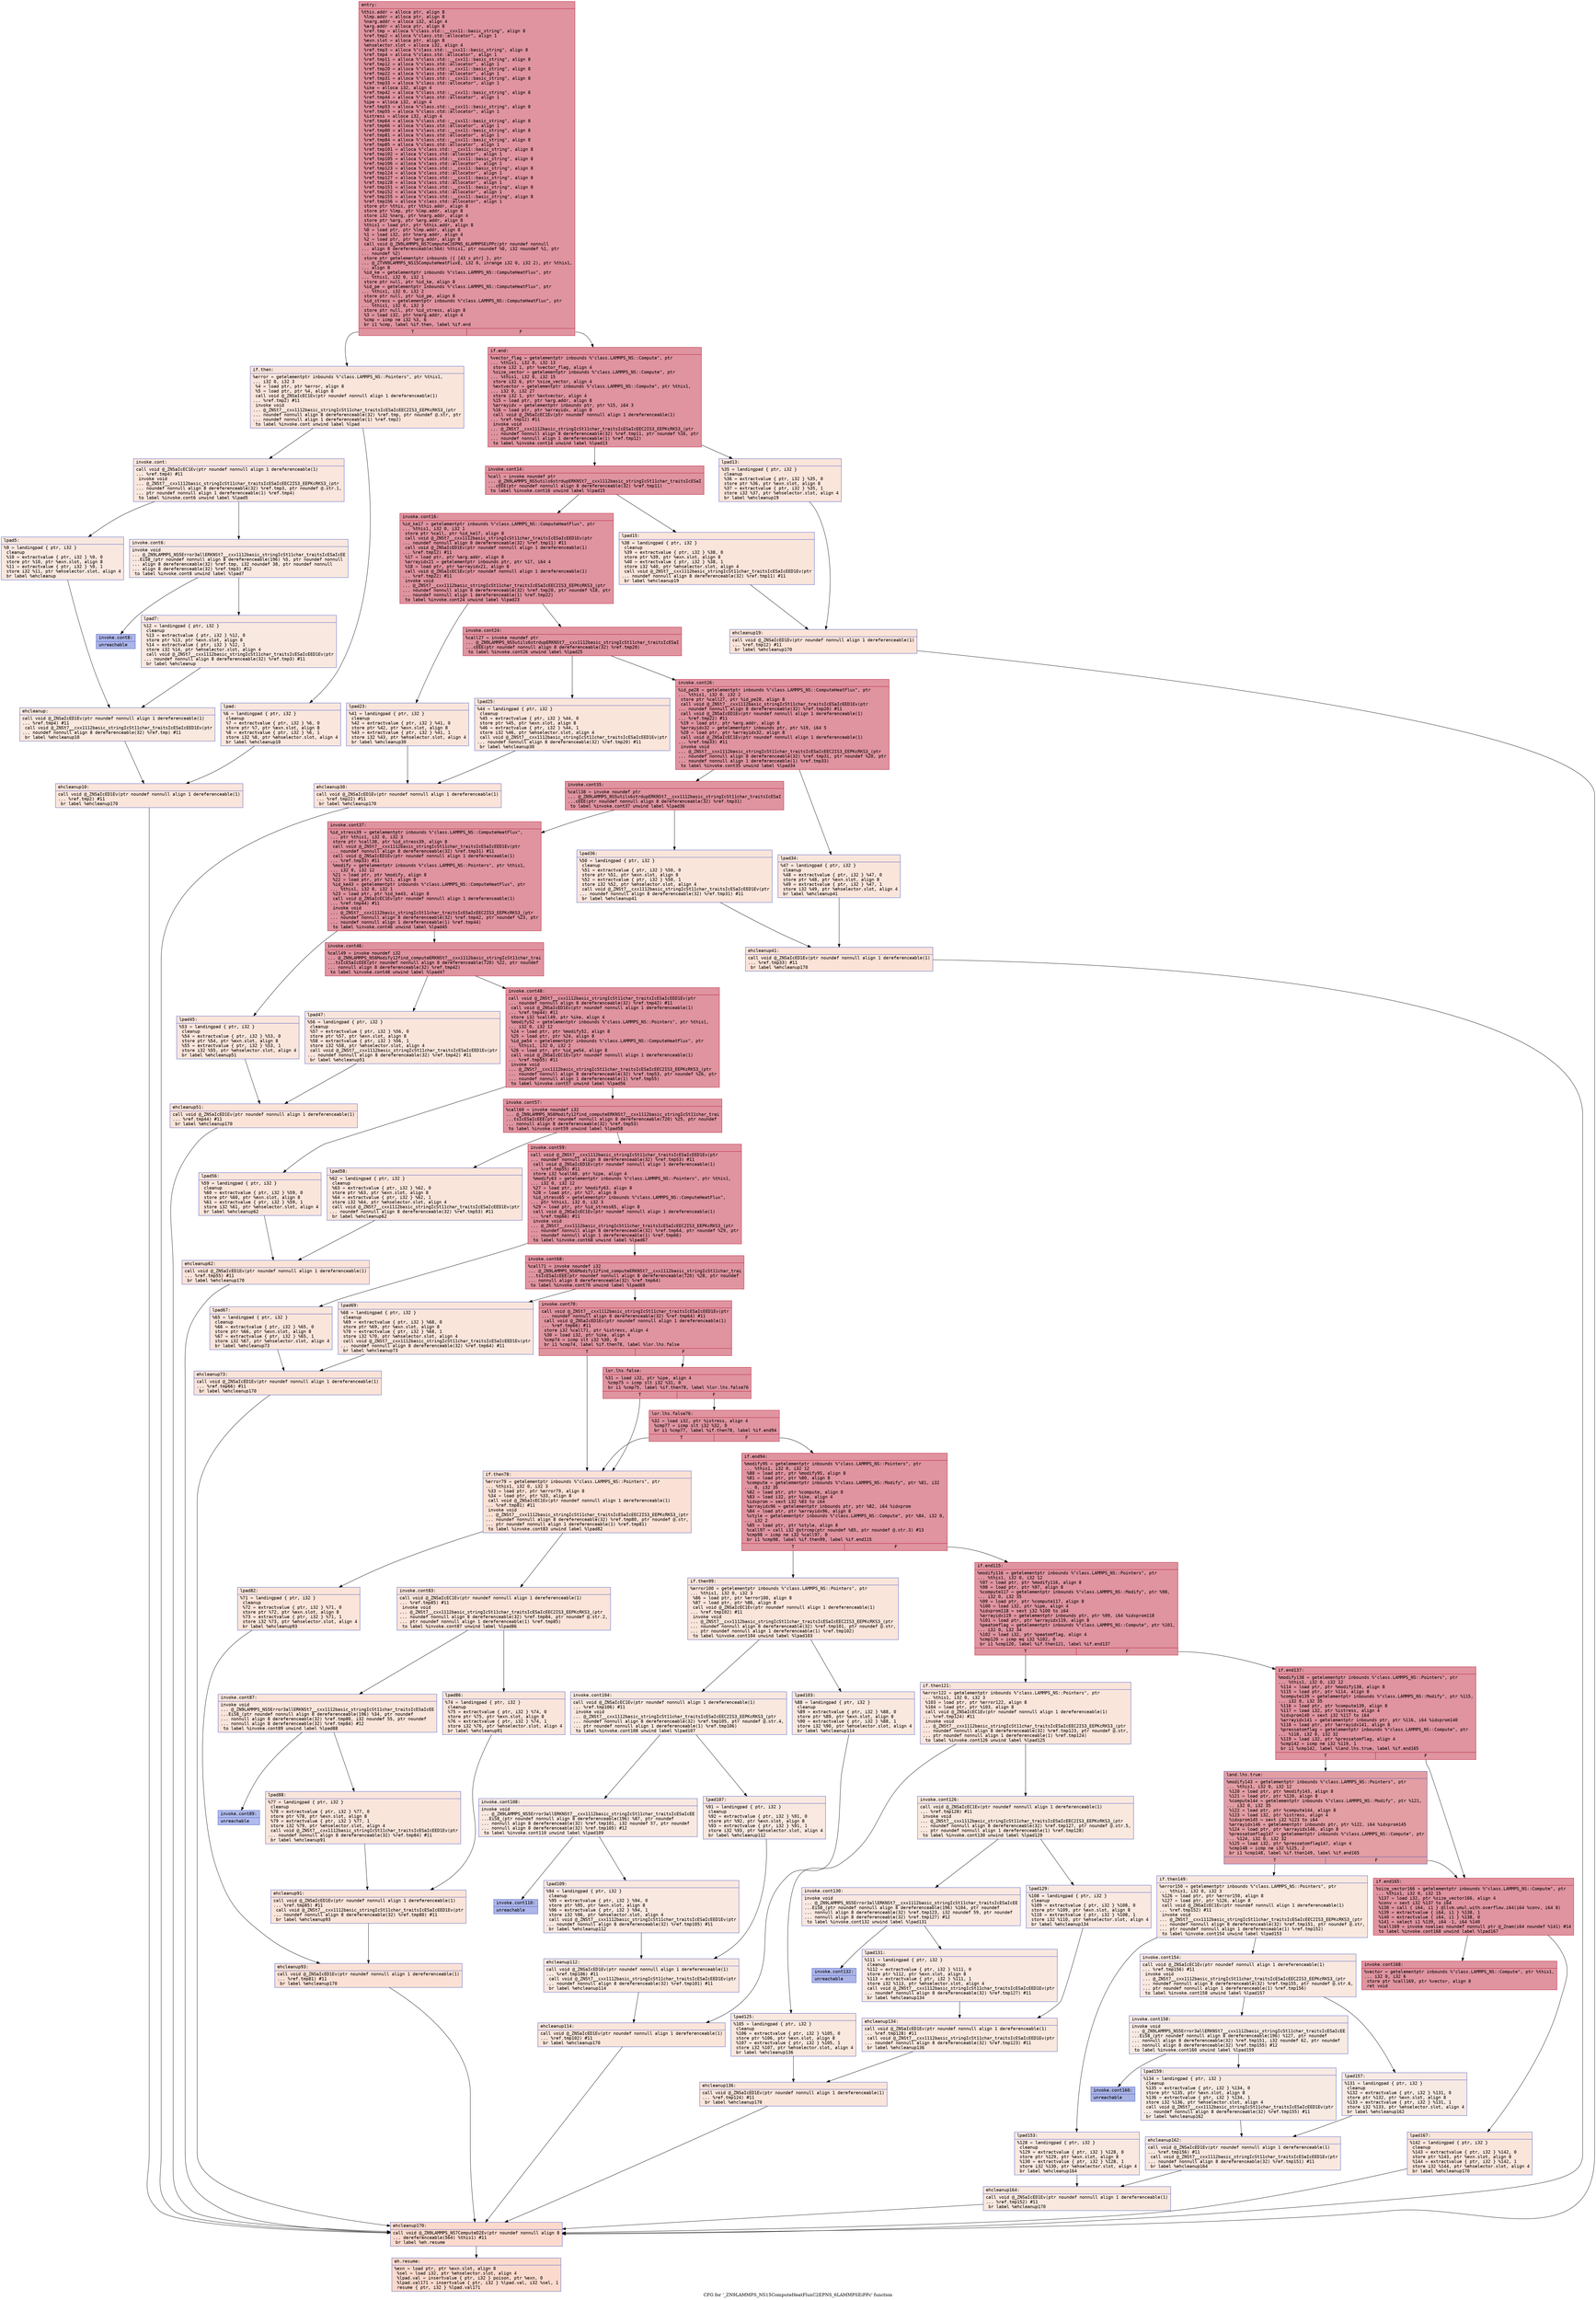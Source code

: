 digraph "CFG for '_ZN9LAMMPS_NS15ComputeHeatFluxC2EPNS_6LAMMPSEiPPc' function" {
	label="CFG for '_ZN9LAMMPS_NS15ComputeHeatFluxC2EPNS_6LAMMPSEiPPc' function";

	Node0x562635679fd0 [shape=record,color="#b70d28ff", style=filled, fillcolor="#b70d2870" fontname="Courier",label="{entry:\l|  %this.addr = alloca ptr, align 8\l  %lmp.addr = alloca ptr, align 8\l  %narg.addr = alloca i32, align 4\l  %arg.addr = alloca ptr, align 8\l  %ref.tmp = alloca %\"class.std::__cxx11::basic_string\", align 8\l  %ref.tmp2 = alloca %\"class.std::allocator\", align 1\l  %exn.slot = alloca ptr, align 8\l  %ehselector.slot = alloca i32, align 4\l  %ref.tmp3 = alloca %\"class.std::__cxx11::basic_string\", align 8\l  %ref.tmp4 = alloca %\"class.std::allocator\", align 1\l  %ref.tmp11 = alloca %\"class.std::__cxx11::basic_string\", align 8\l  %ref.tmp12 = alloca %\"class.std::allocator\", align 1\l  %ref.tmp20 = alloca %\"class.std::__cxx11::basic_string\", align 8\l  %ref.tmp22 = alloca %\"class.std::allocator\", align 1\l  %ref.tmp31 = alloca %\"class.std::__cxx11::basic_string\", align 8\l  %ref.tmp33 = alloca %\"class.std::allocator\", align 1\l  %ike = alloca i32, align 4\l  %ref.tmp42 = alloca %\"class.std::__cxx11::basic_string\", align 8\l  %ref.tmp44 = alloca %\"class.std::allocator\", align 1\l  %ipe = alloca i32, align 4\l  %ref.tmp53 = alloca %\"class.std::__cxx11::basic_string\", align 8\l  %ref.tmp55 = alloca %\"class.std::allocator\", align 1\l  %istress = alloca i32, align 4\l  %ref.tmp64 = alloca %\"class.std::__cxx11::basic_string\", align 8\l  %ref.tmp66 = alloca %\"class.std::allocator\", align 1\l  %ref.tmp80 = alloca %\"class.std::__cxx11::basic_string\", align 8\l  %ref.tmp81 = alloca %\"class.std::allocator\", align 1\l  %ref.tmp84 = alloca %\"class.std::__cxx11::basic_string\", align 8\l  %ref.tmp85 = alloca %\"class.std::allocator\", align 1\l  %ref.tmp101 = alloca %\"class.std::__cxx11::basic_string\", align 8\l  %ref.tmp102 = alloca %\"class.std::allocator\", align 1\l  %ref.tmp105 = alloca %\"class.std::__cxx11::basic_string\", align 8\l  %ref.tmp106 = alloca %\"class.std::allocator\", align 1\l  %ref.tmp123 = alloca %\"class.std::__cxx11::basic_string\", align 8\l  %ref.tmp124 = alloca %\"class.std::allocator\", align 1\l  %ref.tmp127 = alloca %\"class.std::__cxx11::basic_string\", align 8\l  %ref.tmp128 = alloca %\"class.std::allocator\", align 1\l  %ref.tmp151 = alloca %\"class.std::__cxx11::basic_string\", align 8\l  %ref.tmp152 = alloca %\"class.std::allocator\", align 1\l  %ref.tmp155 = alloca %\"class.std::__cxx11::basic_string\", align 8\l  %ref.tmp156 = alloca %\"class.std::allocator\", align 1\l  store ptr %this, ptr %this.addr, align 8\l  store ptr %lmp, ptr %lmp.addr, align 8\l  store i32 %narg, ptr %narg.addr, align 4\l  store ptr %arg, ptr %arg.addr, align 8\l  %this1 = load ptr, ptr %this.addr, align 8\l  %0 = load ptr, ptr %lmp.addr, align 8\l  %1 = load i32, ptr %narg.addr, align 4\l  %2 = load ptr, ptr %arg.addr, align 8\l  call void @_ZN9LAMMPS_NS7ComputeC2EPNS_6LAMMPSEiPPc(ptr noundef nonnull\l... align 8 dereferenceable(564) %this1, ptr noundef %0, i32 noundef %1, ptr\l... noundef %2)\l  store ptr getelementptr inbounds (\{ [43 x ptr] \}, ptr\l... @_ZTVN9LAMMPS_NS15ComputeHeatFluxE, i32 0, inrange i32 0, i32 2), ptr %this1,\l... align 8\l  %id_ke = getelementptr inbounds %\"class.LAMMPS_NS::ComputeHeatFlux\", ptr\l... %this1, i32 0, i32 1\l  store ptr null, ptr %id_ke, align 8\l  %id_pe = getelementptr inbounds %\"class.LAMMPS_NS::ComputeHeatFlux\", ptr\l... %this1, i32 0, i32 2\l  store ptr null, ptr %id_pe, align 8\l  %id_stress = getelementptr inbounds %\"class.LAMMPS_NS::ComputeHeatFlux\", ptr\l... %this1, i32 0, i32 3\l  store ptr null, ptr %id_stress, align 8\l  %3 = load i32, ptr %narg.addr, align 4\l  %cmp = icmp ne i32 %3, 6\l  br i1 %cmp, label %if.then, label %if.end\l|{<s0>T|<s1>F}}"];
	Node0x562635679fd0:s0 -> Node0x56263567e510[tooltip="entry -> if.then\nProbability 0.00%" ];
	Node0x562635679fd0:s1 -> Node0x56263567e5e0[tooltip="entry -> if.end\nProbability 100.00%" ];
	Node0x56263567e510 [shape=record,color="#3d50c3ff", style=filled, fillcolor="#f4c5ad70" fontname="Courier",label="{if.then:\l|  %error = getelementptr inbounds %\"class.LAMMPS_NS::Pointers\", ptr %this1,\l... i32 0, i32 3\l  %4 = load ptr, ptr %error, align 8\l  %5 = load ptr, ptr %4, align 8\l  call void @_ZNSaIcEC1Ev(ptr noundef nonnull align 1 dereferenceable(1)\l... %ref.tmp2) #11\l  invoke void\l... @_ZNSt7__cxx1112basic_stringIcSt11char_traitsIcESaIcEEC2IS3_EEPKcRKS3_(ptr\l... noundef nonnull align 8 dereferenceable(32) %ref.tmp, ptr noundef @.str, ptr\l... noundef nonnull align 1 dereferenceable(1) %ref.tmp2)\l          to label %invoke.cont unwind label %lpad\l}"];
	Node0x56263567e510 -> Node0x56263567ec00[tooltip="if.then -> invoke.cont\nProbability 50.00%" ];
	Node0x56263567e510 -> Node0x56263567ece0[tooltip="if.then -> lpad\nProbability 50.00%" ];
	Node0x56263567ec00 [shape=record,color="#3d50c3ff", style=filled, fillcolor="#f3c7b170" fontname="Courier",label="{invoke.cont:\l|  call void @_ZNSaIcEC1Ev(ptr noundef nonnull align 1 dereferenceable(1)\l... %ref.tmp4) #11\l  invoke void\l... @_ZNSt7__cxx1112basic_stringIcSt11char_traitsIcESaIcEEC2IS3_EEPKcRKS3_(ptr\l... noundef nonnull align 8 dereferenceable(32) %ref.tmp3, ptr noundef @.str.1,\l... ptr noundef nonnull align 1 dereferenceable(1) %ref.tmp4)\l          to label %invoke.cont6 unwind label %lpad5\l}"];
	Node0x56263567ec00 -> Node0x56263567f070[tooltip="invoke.cont -> invoke.cont6\nProbability 50.00%" ];
	Node0x56263567ec00 -> Node0x56263567f0c0[tooltip="invoke.cont -> lpad5\nProbability 50.00%" ];
	Node0x56263567f070 [shape=record,color="#3d50c3ff", style=filled, fillcolor="#f1ccb870" fontname="Courier",label="{invoke.cont6:\l|  invoke void\l... @_ZN9LAMMPS_NS5Error3allERKNSt7__cxx1112basic_stringIcSt11char_traitsIcESaIcEE\l...EiS8_(ptr noundef nonnull align 8 dereferenceable(196) %5, ptr noundef nonnull\l... align 8 dereferenceable(32) %ref.tmp, i32 noundef 38, ptr noundef nonnull\l... align 8 dereferenceable(32) %ref.tmp3) #12\l          to label %invoke.cont8 unwind label %lpad7\l}"];
	Node0x56263567f070 -> Node0x56263567f020[tooltip="invoke.cont6 -> invoke.cont8\nProbability 0.00%" ];
	Node0x56263567f070 -> Node0x56263567f320[tooltip="invoke.cont6 -> lpad7\nProbability 100.00%" ];
	Node0x56263567f020 [shape=record,color="#3d50c3ff", style=filled, fillcolor="#4358cb70" fontname="Courier",label="{invoke.cont8:\l|  unreachable\l}"];
	Node0x56263567ece0 [shape=record,color="#3d50c3ff", style=filled, fillcolor="#f3c7b170" fontname="Courier",label="{lpad:\l|  %6 = landingpad \{ ptr, i32 \}\l          cleanup\l  %7 = extractvalue \{ ptr, i32 \} %6, 0\l  store ptr %7, ptr %exn.slot, align 8\l  %8 = extractvalue \{ ptr, i32 \} %6, 1\l  store i32 %8, ptr %ehselector.slot, align 4\l  br label %ehcleanup10\l}"];
	Node0x56263567ece0 -> Node0x5626356809d0[tooltip="lpad -> ehcleanup10\nProbability 100.00%" ];
	Node0x56263567f0c0 [shape=record,color="#3d50c3ff", style=filled, fillcolor="#f1ccb870" fontname="Courier",label="{lpad5:\l|  %9 = landingpad \{ ptr, i32 \}\l          cleanup\l  %10 = extractvalue \{ ptr, i32 \} %9, 0\l  store ptr %10, ptr %exn.slot, align 8\l  %11 = extractvalue \{ ptr, i32 \} %9, 1\l  store i32 %11, ptr %ehselector.slot, align 4\l  br label %ehcleanup\l}"];
	Node0x56263567f0c0 -> Node0x562635680d20[tooltip="lpad5 -> ehcleanup\nProbability 100.00%" ];
	Node0x56263567f320 [shape=record,color="#3d50c3ff", style=filled, fillcolor="#f1ccb870" fontname="Courier",label="{lpad7:\l|  %12 = landingpad \{ ptr, i32 \}\l          cleanup\l  %13 = extractvalue \{ ptr, i32 \} %12, 0\l  store ptr %13, ptr %exn.slot, align 8\l  %14 = extractvalue \{ ptr, i32 \} %12, 1\l  store i32 %14, ptr %ehselector.slot, align 4\l  call void @_ZNSt7__cxx1112basic_stringIcSt11char_traitsIcESaIcEED1Ev(ptr\l... noundef nonnull align 8 dereferenceable(32) %ref.tmp3) #11\l  br label %ehcleanup\l}"];
	Node0x56263567f320 -> Node0x562635680d20[tooltip="lpad7 -> ehcleanup\nProbability 100.00%" ];
	Node0x562635680d20 [shape=record,color="#3d50c3ff", style=filled, fillcolor="#f2cab570" fontname="Courier",label="{ehcleanup:\l|  call void @_ZNSaIcED1Ev(ptr noundef nonnull align 1 dereferenceable(1)\l... %ref.tmp4) #11\l  call void @_ZNSt7__cxx1112basic_stringIcSt11char_traitsIcESaIcEED1Ev(ptr\l... noundef nonnull align 8 dereferenceable(32) %ref.tmp) #11\l  br label %ehcleanup10\l}"];
	Node0x562635680d20 -> Node0x5626356809d0[tooltip="ehcleanup -> ehcleanup10\nProbability 100.00%" ];
	Node0x5626356809d0 [shape=record,color="#3d50c3ff", style=filled, fillcolor="#f4c5ad70" fontname="Courier",label="{ehcleanup10:\l|  call void @_ZNSaIcED1Ev(ptr noundef nonnull align 1 dereferenceable(1)\l... %ref.tmp2) #11\l  br label %ehcleanup170\l}"];
	Node0x5626356809d0 -> Node0x562635681780[tooltip="ehcleanup10 -> ehcleanup170\nProbability 100.00%" ];
	Node0x56263567e5e0 [shape=record,color="#b70d28ff", style=filled, fillcolor="#b70d2870" fontname="Courier",label="{if.end:\l|  %vector_flag = getelementptr inbounds %\"class.LAMMPS_NS::Compute\", ptr\l... %this1, i32 0, i32 13\l  store i32 1, ptr %vector_flag, align 4\l  %size_vector = getelementptr inbounds %\"class.LAMMPS_NS::Compute\", ptr\l... %this1, i32 0, i32 15\l  store i32 6, ptr %size_vector, align 4\l  %extvector = getelementptr inbounds %\"class.LAMMPS_NS::Compute\", ptr %this1,\l... i32 0, i32 27\l  store i32 1, ptr %extvector, align 4\l  %15 = load ptr, ptr %arg.addr, align 8\l  %arrayidx = getelementptr inbounds ptr, ptr %15, i64 3\l  %16 = load ptr, ptr %arrayidx, align 8\l  call void @_ZNSaIcEC1Ev(ptr noundef nonnull align 1 dereferenceable(1)\l... %ref.tmp12) #11\l  invoke void\l... @_ZNSt7__cxx1112basic_stringIcSt11char_traitsIcESaIcEEC2IS3_EEPKcRKS3_(ptr\l... noundef nonnull align 8 dereferenceable(32) %ref.tmp11, ptr noundef %16, ptr\l... noundef nonnull align 1 dereferenceable(1) %ref.tmp12)\l          to label %invoke.cont14 unwind label %lpad13\l}"];
	Node0x56263567e5e0 -> Node0x5626356820e0[tooltip="if.end -> invoke.cont14\nProbability 100.00%" ];
	Node0x56263567e5e0 -> Node0x562635682160[tooltip="if.end -> lpad13\nProbability 0.00%" ];
	Node0x5626356820e0 [shape=record,color="#b70d28ff", style=filled, fillcolor="#b70d2870" fontname="Courier",label="{invoke.cont14:\l|  %call = invoke noundef ptr\l... @_ZN9LAMMPS_NS5utils6strdupERKNSt7__cxx1112basic_stringIcSt11char_traitsIcESaI\l...cEEE(ptr noundef nonnull align 8 dereferenceable(32) %ref.tmp11)\l          to label %invoke.cont16 unwind label %lpad15\l}"];
	Node0x5626356820e0 -> Node0x562635682090[tooltip="invoke.cont14 -> invoke.cont16\nProbability 100.00%" ];
	Node0x5626356820e0 -> Node0x562635682330[tooltip="invoke.cont14 -> lpad15\nProbability 0.00%" ];
	Node0x562635682090 [shape=record,color="#b70d28ff", style=filled, fillcolor="#b70d2870" fontname="Courier",label="{invoke.cont16:\l|  %id_ke17 = getelementptr inbounds %\"class.LAMMPS_NS::ComputeHeatFlux\", ptr\l... %this1, i32 0, i32 1\l  store ptr %call, ptr %id_ke17, align 8\l  call void @_ZNSt7__cxx1112basic_stringIcSt11char_traitsIcESaIcEED1Ev(ptr\l... noundef nonnull align 8 dereferenceable(32) %ref.tmp11) #11\l  call void @_ZNSaIcED1Ev(ptr noundef nonnull align 1 dereferenceable(1)\l... %ref.tmp12) #11\l  %17 = load ptr, ptr %arg.addr, align 8\l  %arrayidx21 = getelementptr inbounds ptr, ptr %17, i64 4\l  %18 = load ptr, ptr %arrayidx21, align 8\l  call void @_ZNSaIcEC1Ev(ptr noundef nonnull align 1 dereferenceable(1)\l... %ref.tmp22) #11\l  invoke void\l... @_ZNSt7__cxx1112basic_stringIcSt11char_traitsIcESaIcEEC2IS3_EEPKcRKS3_(ptr\l... noundef nonnull align 8 dereferenceable(32) %ref.tmp20, ptr noundef %18, ptr\l... noundef nonnull align 1 dereferenceable(1) %ref.tmp22)\l          to label %invoke.cont24 unwind label %lpad23\l}"];
	Node0x562635682090 -> Node0x562635682c90[tooltip="invoke.cont16 -> invoke.cont24\nProbability 100.00%" ];
	Node0x562635682090 -> Node0x562635682d10[tooltip="invoke.cont16 -> lpad23\nProbability 0.00%" ];
	Node0x562635682c90 [shape=record,color="#b70d28ff", style=filled, fillcolor="#b70d2870" fontname="Courier",label="{invoke.cont24:\l|  %call27 = invoke noundef ptr\l... @_ZN9LAMMPS_NS5utils6strdupERKNSt7__cxx1112basic_stringIcSt11char_traitsIcESaI\l...cEEE(ptr noundef nonnull align 8 dereferenceable(32) %ref.tmp20)\l          to label %invoke.cont26 unwind label %lpad25\l}"];
	Node0x562635682c90 -> Node0x562635682c40[tooltip="invoke.cont24 -> invoke.cont26\nProbability 100.00%" ];
	Node0x562635682c90 -> Node0x562635682fa0[tooltip="invoke.cont24 -> lpad25\nProbability 0.00%" ];
	Node0x562635682c40 [shape=record,color="#b70d28ff", style=filled, fillcolor="#b70d2870" fontname="Courier",label="{invoke.cont26:\l|  %id_pe28 = getelementptr inbounds %\"class.LAMMPS_NS::ComputeHeatFlux\", ptr\l... %this1, i32 0, i32 2\l  store ptr %call27, ptr %id_pe28, align 8\l  call void @_ZNSt7__cxx1112basic_stringIcSt11char_traitsIcESaIcEED1Ev(ptr\l... noundef nonnull align 8 dereferenceable(32) %ref.tmp20) #11\l  call void @_ZNSaIcED1Ev(ptr noundef nonnull align 1 dereferenceable(1)\l... %ref.tmp22) #11\l  %19 = load ptr, ptr %arg.addr, align 8\l  %arrayidx32 = getelementptr inbounds ptr, ptr %19, i64 5\l  %20 = load ptr, ptr %arrayidx32, align 8\l  call void @_ZNSaIcEC1Ev(ptr noundef nonnull align 1 dereferenceable(1)\l... %ref.tmp33) #11\l  invoke void\l... @_ZNSt7__cxx1112basic_stringIcSt11char_traitsIcESaIcEEC2IS3_EEPKcRKS3_(ptr\l... noundef nonnull align 8 dereferenceable(32) %ref.tmp31, ptr noundef %20, ptr\l... noundef nonnull align 1 dereferenceable(1) %ref.tmp33)\l          to label %invoke.cont35 unwind label %lpad34\l}"];
	Node0x562635682c40 -> Node0x562635684050[tooltip="invoke.cont26 -> invoke.cont35\nProbability 100.00%" ];
	Node0x562635682c40 -> Node0x5626356840a0[tooltip="invoke.cont26 -> lpad34\nProbability 0.00%" ];
	Node0x562635684050 [shape=record,color="#b70d28ff", style=filled, fillcolor="#b70d2870" fontname="Courier",label="{invoke.cont35:\l|  %call38 = invoke noundef ptr\l... @_ZN9LAMMPS_NS5utils6strdupERKNSt7__cxx1112basic_stringIcSt11char_traitsIcESaI\l...cEEE(ptr noundef nonnull align 8 dereferenceable(32) %ref.tmp31)\l          to label %invoke.cont37 unwind label %lpad36\l}"];
	Node0x562635684050 -> Node0x562635684000[tooltip="invoke.cont35 -> invoke.cont37\nProbability 100.00%" ];
	Node0x562635684050 -> Node0x5626356842d0[tooltip="invoke.cont35 -> lpad36\nProbability 0.00%" ];
	Node0x562635684000 [shape=record,color="#b70d28ff", style=filled, fillcolor="#b70d2870" fontname="Courier",label="{invoke.cont37:\l|  %id_stress39 = getelementptr inbounds %\"class.LAMMPS_NS::ComputeHeatFlux\",\l... ptr %this1, i32 0, i32 3\l  store ptr %call38, ptr %id_stress39, align 8\l  call void @_ZNSt7__cxx1112basic_stringIcSt11char_traitsIcESaIcEED1Ev(ptr\l... noundef nonnull align 8 dereferenceable(32) %ref.tmp31) #11\l  call void @_ZNSaIcED1Ev(ptr noundef nonnull align 1 dereferenceable(1)\l... %ref.tmp33) #11\l  %modify = getelementptr inbounds %\"class.LAMMPS_NS::Pointers\", ptr %this1,\l... i32 0, i32 12\l  %21 = load ptr, ptr %modify, align 8\l  %22 = load ptr, ptr %21, align 8\l  %id_ke43 = getelementptr inbounds %\"class.LAMMPS_NS::ComputeHeatFlux\", ptr\l... %this1, i32 0, i32 1\l  %23 = load ptr, ptr %id_ke43, align 8\l  call void @_ZNSaIcEC1Ev(ptr noundef nonnull align 1 dereferenceable(1)\l... %ref.tmp44) #11\l  invoke void\l... @_ZNSt7__cxx1112basic_stringIcSt11char_traitsIcESaIcEEC2IS3_EEPKcRKS3_(ptr\l... noundef nonnull align 8 dereferenceable(32) %ref.tmp42, ptr noundef %23, ptr\l... noundef nonnull align 1 dereferenceable(1) %ref.tmp44)\l          to label %invoke.cont46 unwind label %lpad45\l}"];
	Node0x562635684000 -> Node0x562635684cd0[tooltip="invoke.cont37 -> invoke.cont46\nProbability 100.00%" ];
	Node0x562635684000 -> Node0x562635684d50[tooltip="invoke.cont37 -> lpad45\nProbability 0.00%" ];
	Node0x562635684cd0 [shape=record,color="#b70d28ff", style=filled, fillcolor="#b70d2870" fontname="Courier",label="{invoke.cont46:\l|  %call49 = invoke noundef i32\l... @_ZN9LAMMPS_NS6Modify12find_computeERKNSt7__cxx1112basic_stringIcSt11char_trai\l...tsIcESaIcEEE(ptr noundef nonnull align 8 dereferenceable(720) %22, ptr noundef\l... nonnull align 8 dereferenceable(32) %ref.tmp42)\l          to label %invoke.cont48 unwind label %lpad47\l}"];
	Node0x562635684cd0 -> Node0x562635684c80[tooltip="invoke.cont46 -> invoke.cont48\nProbability 100.00%" ];
	Node0x562635684cd0 -> Node0x562635684ff0[tooltip="invoke.cont46 -> lpad47\nProbability 0.00%" ];
	Node0x562635684c80 [shape=record,color="#b70d28ff", style=filled, fillcolor="#b70d2870" fontname="Courier",label="{invoke.cont48:\l|  call void @_ZNSt7__cxx1112basic_stringIcSt11char_traitsIcESaIcEED1Ev(ptr\l... noundef nonnull align 8 dereferenceable(32) %ref.tmp42) #11\l  call void @_ZNSaIcED1Ev(ptr noundef nonnull align 1 dereferenceable(1)\l... %ref.tmp44) #11\l  store i32 %call49, ptr %ike, align 4\l  %modify52 = getelementptr inbounds %\"class.LAMMPS_NS::Pointers\", ptr %this1,\l... i32 0, i32 12\l  %24 = load ptr, ptr %modify52, align 8\l  %25 = load ptr, ptr %24, align 8\l  %id_pe54 = getelementptr inbounds %\"class.LAMMPS_NS::ComputeHeatFlux\", ptr\l... %this1, i32 0, i32 2\l  %26 = load ptr, ptr %id_pe54, align 8\l  call void @_ZNSaIcEC1Ev(ptr noundef nonnull align 1 dereferenceable(1)\l... %ref.tmp55) #11\l  invoke void\l... @_ZNSt7__cxx1112basic_stringIcSt11char_traitsIcESaIcEEC2IS3_EEPKcRKS3_(ptr\l... noundef nonnull align 8 dereferenceable(32) %ref.tmp53, ptr noundef %26, ptr\l... noundef nonnull align 1 dereferenceable(1) %ref.tmp55)\l          to label %invoke.cont57 unwind label %lpad56\l}"];
	Node0x562635684c80 -> Node0x562635685ad0[tooltip="invoke.cont48 -> invoke.cont57\nProbability 100.00%" ];
	Node0x562635684c80 -> Node0x56263567db60[tooltip="invoke.cont48 -> lpad56\nProbability 0.00%" ];
	Node0x562635685ad0 [shape=record,color="#b70d28ff", style=filled, fillcolor="#b70d2870" fontname="Courier",label="{invoke.cont57:\l|  %call60 = invoke noundef i32\l... @_ZN9LAMMPS_NS6Modify12find_computeERKNSt7__cxx1112basic_stringIcSt11char_trai\l...tsIcESaIcEEE(ptr noundef nonnull align 8 dereferenceable(720) %25, ptr noundef\l... nonnull align 8 dereferenceable(32) %ref.tmp53)\l          to label %invoke.cont59 unwind label %lpad58\l}"];
	Node0x562635685ad0 -> Node0x562635685a80[tooltip="invoke.cont57 -> invoke.cont59\nProbability 100.00%" ];
	Node0x562635685ad0 -> Node0x56263567ddf0[tooltip="invoke.cont57 -> lpad58\nProbability 0.00%" ];
	Node0x562635685a80 [shape=record,color="#b70d28ff", style=filled, fillcolor="#b70d2870" fontname="Courier",label="{invoke.cont59:\l|  call void @_ZNSt7__cxx1112basic_stringIcSt11char_traitsIcESaIcEED1Ev(ptr\l... noundef nonnull align 8 dereferenceable(32) %ref.tmp53) #11\l  call void @_ZNSaIcED1Ev(ptr noundef nonnull align 1 dereferenceable(1)\l... %ref.tmp55) #11\l  store i32 %call60, ptr %ipe, align 4\l  %modify63 = getelementptr inbounds %\"class.LAMMPS_NS::Pointers\", ptr %this1,\l... i32 0, i32 12\l  %27 = load ptr, ptr %modify63, align 8\l  %28 = load ptr, ptr %27, align 8\l  %id_stress65 = getelementptr inbounds %\"class.LAMMPS_NS::ComputeHeatFlux\",\l... ptr %this1, i32 0, i32 3\l  %29 = load ptr, ptr %id_stress65, align 8\l  call void @_ZNSaIcEC1Ev(ptr noundef nonnull align 1 dereferenceable(1)\l... %ref.tmp66) #11\l  invoke void\l... @_ZNSt7__cxx1112basic_stringIcSt11char_traitsIcESaIcEEC2IS3_EEPKcRKS3_(ptr\l... noundef nonnull align 8 dereferenceable(32) %ref.tmp64, ptr noundef %29, ptr\l... noundef nonnull align 1 dereferenceable(1) %ref.tmp66)\l          to label %invoke.cont68 unwind label %lpad67\l}"];
	Node0x562635685a80 -> Node0x562635686df0[tooltip="invoke.cont59 -> invoke.cont68\nProbability 100.00%" ];
	Node0x562635685a80 -> Node0x562635686e70[tooltip="invoke.cont59 -> lpad67\nProbability 0.00%" ];
	Node0x562635686df0 [shape=record,color="#b70d28ff", style=filled, fillcolor="#b70d2870" fontname="Courier",label="{invoke.cont68:\l|  %call71 = invoke noundef i32\l... @_ZN9LAMMPS_NS6Modify12find_computeERKNSt7__cxx1112basic_stringIcSt11char_trai\l...tsIcESaIcEEE(ptr noundef nonnull align 8 dereferenceable(720) %28, ptr noundef\l... nonnull align 8 dereferenceable(32) %ref.tmp64)\l          to label %invoke.cont70 unwind label %lpad69\l}"];
	Node0x562635686df0 -> Node0x562635686da0[tooltip="invoke.cont68 -> invoke.cont70\nProbability 100.00%" ];
	Node0x562635686df0 -> Node0x562635687100[tooltip="invoke.cont68 -> lpad69\nProbability 0.00%" ];
	Node0x562635686da0 [shape=record,color="#b70d28ff", style=filled, fillcolor="#b70d2870" fontname="Courier",label="{invoke.cont70:\l|  call void @_ZNSt7__cxx1112basic_stringIcSt11char_traitsIcESaIcEED1Ev(ptr\l... noundef nonnull align 8 dereferenceable(32) %ref.tmp64) #11\l  call void @_ZNSaIcED1Ev(ptr noundef nonnull align 1 dereferenceable(1)\l... %ref.tmp66) #11\l  store i32 %call71, ptr %istress, align 4\l  %30 = load i32, ptr %ike, align 4\l  %cmp74 = icmp slt i32 %30, 0\l  br i1 %cmp74, label %if.then78, label %lor.lhs.false\l|{<s0>T|<s1>F}}"];
	Node0x562635686da0:s0 -> Node0x5626356876f0[tooltip="invoke.cont70 -> if.then78\nProbability 0.00%" ];
	Node0x562635686da0:s1 -> Node0x562635687770[tooltip="invoke.cont70 -> lor.lhs.false\nProbability 100.00%" ];
	Node0x562635687770 [shape=record,color="#b70d28ff", style=filled, fillcolor="#b70d2870" fontname="Courier",label="{lor.lhs.false:\l|  %31 = load i32, ptr %ipe, align 4\l  %cmp75 = icmp slt i32 %31, 0\l  br i1 %cmp75, label %if.then78, label %lor.lhs.false76\l|{<s0>T|<s1>F}}"];
	Node0x562635687770:s0 -> Node0x5626356876f0[tooltip="lor.lhs.false -> if.then78\nProbability 0.00%" ];
	Node0x562635687770:s1 -> Node0x562635687a30[tooltip="lor.lhs.false -> lor.lhs.false76\nProbability 100.00%" ];
	Node0x562635687a30 [shape=record,color="#b70d28ff", style=filled, fillcolor="#b70d2870" fontname="Courier",label="{lor.lhs.false76:\l|  %32 = load i32, ptr %istress, align 4\l  %cmp77 = icmp slt i32 %32, 0\l  br i1 %cmp77, label %if.then78, label %if.end94\l|{<s0>T|<s1>F}}"];
	Node0x562635687a30:s0 -> Node0x5626356876f0[tooltip="lor.lhs.false76 -> if.then78\nProbability 0.00%" ];
	Node0x562635687a30:s1 -> Node0x562635687cc0[tooltip="lor.lhs.false76 -> if.end94\nProbability 100.00%" ];
	Node0x5626356876f0 [shape=record,color="#3d50c3ff", style=filled, fillcolor="#f7bca170" fontname="Courier",label="{if.then78:\l|  %error79 = getelementptr inbounds %\"class.LAMMPS_NS::Pointers\", ptr\l... %this1, i32 0, i32 3\l  %33 = load ptr, ptr %error79, align 8\l  %34 = load ptr, ptr %33, align 8\l  call void @_ZNSaIcEC1Ev(ptr noundef nonnull align 1 dereferenceable(1)\l... %ref.tmp81) #11\l  invoke void\l... @_ZNSt7__cxx1112basic_stringIcSt11char_traitsIcESaIcEEC2IS3_EEPKcRKS3_(ptr\l... noundef nonnull align 8 dereferenceable(32) %ref.tmp80, ptr noundef @.str,\l... ptr noundef nonnull align 1 dereferenceable(1) %ref.tmp81)\l          to label %invoke.cont83 unwind label %lpad82\l}"];
	Node0x5626356876f0 -> Node0x562635688120[tooltip="if.then78 -> invoke.cont83\nProbability 50.00%" ];
	Node0x5626356876f0 -> Node0x5626356881a0[tooltip="if.then78 -> lpad82\nProbability 50.00%" ];
	Node0x562635688120 [shape=record,color="#3d50c3ff", style=filled, fillcolor="#f5c1a970" fontname="Courier",label="{invoke.cont83:\l|  call void @_ZNSaIcEC1Ev(ptr noundef nonnull align 1 dereferenceable(1)\l... %ref.tmp85) #11\l  invoke void\l... @_ZNSt7__cxx1112basic_stringIcSt11char_traitsIcESaIcEEC2IS3_EEPKcRKS3_(ptr\l... noundef nonnull align 8 dereferenceable(32) %ref.tmp84, ptr noundef @.str.2,\l... ptr noundef nonnull align 1 dereferenceable(1) %ref.tmp85)\l          to label %invoke.cont87 unwind label %lpad86\l}"];
	Node0x562635688120 -> Node0x562635688520[tooltip="invoke.cont83 -> invoke.cont87\nProbability 50.00%" ];
	Node0x562635688120 -> Node0x562635688570[tooltip="invoke.cont83 -> lpad86\nProbability 50.00%" ];
	Node0x562635688520 [shape=record,color="#3d50c3ff", style=filled, fillcolor="#f4c5ad70" fontname="Courier",label="{invoke.cont87:\l|  invoke void\l... @_ZN9LAMMPS_NS5Error3allERKNSt7__cxx1112basic_stringIcSt11char_traitsIcESaIcEE\l...EiS8_(ptr noundef nonnull align 8 dereferenceable(196) %34, ptr noundef\l... nonnull align 8 dereferenceable(32) %ref.tmp80, i32 noundef 55, ptr noundef\l... nonnull align 8 dereferenceable(32) %ref.tmp84) #12\l          to label %invoke.cont89 unwind label %lpad88\l}"];
	Node0x562635688520 -> Node0x5626356884d0[tooltip="invoke.cont87 -> invoke.cont89\nProbability 0.00%" ];
	Node0x562635688520 -> Node0x562635688890[tooltip="invoke.cont87 -> lpad88\nProbability 100.00%" ];
	Node0x5626356884d0 [shape=record,color="#3d50c3ff", style=filled, fillcolor="#4c66d670" fontname="Courier",label="{invoke.cont89:\l|  unreachable\l}"];
	Node0x562635682160 [shape=record,color="#3d50c3ff", style=filled, fillcolor="#f4c5ad70" fontname="Courier",label="{lpad13:\l|  %35 = landingpad \{ ptr, i32 \}\l          cleanup\l  %36 = extractvalue \{ ptr, i32 \} %35, 0\l  store ptr %36, ptr %exn.slot, align 8\l  %37 = extractvalue \{ ptr, i32 \} %35, 1\l  store i32 %37, ptr %ehselector.slot, align 4\l  br label %ehcleanup19\l}"];
	Node0x562635682160 -> Node0x562635688e50[tooltip="lpad13 -> ehcleanup19\nProbability 100.00%" ];
	Node0x562635682330 [shape=record,color="#3d50c3ff", style=filled, fillcolor="#f4c5ad70" fontname="Courier",label="{lpad15:\l|  %38 = landingpad \{ ptr, i32 \}\l          cleanup\l  %39 = extractvalue \{ ptr, i32 \} %38, 0\l  store ptr %39, ptr %exn.slot, align 8\l  %40 = extractvalue \{ ptr, i32 \} %38, 1\l  store i32 %40, ptr %ehselector.slot, align 4\l  call void @_ZNSt7__cxx1112basic_stringIcSt11char_traitsIcESaIcEED1Ev(ptr\l... noundef nonnull align 8 dereferenceable(32) %ref.tmp11) #11\l  br label %ehcleanup19\l}"];
	Node0x562635682330 -> Node0x562635688e50[tooltip="lpad15 -> ehcleanup19\nProbability 100.00%" ];
	Node0x562635688e50 [shape=record,color="#3d50c3ff", style=filled, fillcolor="#f6bfa670" fontname="Courier",label="{ehcleanup19:\l|  call void @_ZNSaIcED1Ev(ptr noundef nonnull align 1 dereferenceable(1)\l... %ref.tmp12) #11\l  br label %ehcleanup170\l}"];
	Node0x562635688e50 -> Node0x562635681780[tooltip="ehcleanup19 -> ehcleanup170\nProbability 100.00%" ];
	Node0x562635682d10 [shape=record,color="#3d50c3ff", style=filled, fillcolor="#f4c5ad70" fontname="Courier",label="{lpad23:\l|  %41 = landingpad \{ ptr, i32 \}\l          cleanup\l  %42 = extractvalue \{ ptr, i32 \} %41, 0\l  store ptr %42, ptr %exn.slot, align 8\l  %43 = extractvalue \{ ptr, i32 \} %41, 1\l  store i32 %43, ptr %ehselector.slot, align 4\l  br label %ehcleanup30\l}"];
	Node0x562635682d10 -> Node0x562635689640[tooltip="lpad23 -> ehcleanup30\nProbability 100.00%" ];
	Node0x562635682fa0 [shape=record,color="#3d50c3ff", style=filled, fillcolor="#f4c5ad70" fontname="Courier",label="{lpad25:\l|  %44 = landingpad \{ ptr, i32 \}\l          cleanup\l  %45 = extractvalue \{ ptr, i32 \} %44, 0\l  store ptr %45, ptr %exn.slot, align 8\l  %46 = extractvalue \{ ptr, i32 \} %44, 1\l  store i32 %46, ptr %ehselector.slot, align 4\l  call void @_ZNSt7__cxx1112basic_stringIcSt11char_traitsIcESaIcEED1Ev(ptr\l... noundef nonnull align 8 dereferenceable(32) %ref.tmp20) #11\l  br label %ehcleanup30\l}"];
	Node0x562635682fa0 -> Node0x562635689640[tooltip="lpad25 -> ehcleanup30\nProbability 100.00%" ];
	Node0x562635689640 [shape=record,color="#3d50c3ff", style=filled, fillcolor="#f6bfa670" fontname="Courier",label="{ehcleanup30:\l|  call void @_ZNSaIcED1Ev(ptr noundef nonnull align 1 dereferenceable(1)\l... %ref.tmp22) #11\l  br label %ehcleanup170\l}"];
	Node0x562635689640 -> Node0x562635681780[tooltip="ehcleanup30 -> ehcleanup170\nProbability 100.00%" ];
	Node0x5626356840a0 [shape=record,color="#3d50c3ff", style=filled, fillcolor="#f4c5ad70" fontname="Courier",label="{lpad34:\l|  %47 = landingpad \{ ptr, i32 \}\l          cleanup\l  %48 = extractvalue \{ ptr, i32 \} %47, 0\l  store ptr %48, ptr %exn.slot, align 8\l  %49 = extractvalue \{ ptr, i32 \} %47, 1\l  store i32 %49, ptr %ehselector.slot, align 4\l  br label %ehcleanup41\l}"];
	Node0x5626356840a0 -> Node0x56263568a740[tooltip="lpad34 -> ehcleanup41\nProbability 100.00%" ];
	Node0x5626356842d0 [shape=record,color="#3d50c3ff", style=filled, fillcolor="#f4c5ad70" fontname="Courier",label="{lpad36:\l|  %50 = landingpad \{ ptr, i32 \}\l          cleanup\l  %51 = extractvalue \{ ptr, i32 \} %50, 0\l  store ptr %51, ptr %exn.slot, align 8\l  %52 = extractvalue \{ ptr, i32 \} %50, 1\l  store i32 %52, ptr %ehselector.slot, align 4\l  call void @_ZNSt7__cxx1112basic_stringIcSt11char_traitsIcESaIcEED1Ev(ptr\l... noundef nonnull align 8 dereferenceable(32) %ref.tmp31) #11\l  br label %ehcleanup41\l}"];
	Node0x5626356842d0 -> Node0x56263568a740[tooltip="lpad36 -> ehcleanup41\nProbability 100.00%" ];
	Node0x56263568a740 [shape=record,color="#3d50c3ff", style=filled, fillcolor="#f6bfa670" fontname="Courier",label="{ehcleanup41:\l|  call void @_ZNSaIcED1Ev(ptr noundef nonnull align 1 dereferenceable(1)\l... %ref.tmp33) #11\l  br label %ehcleanup170\l}"];
	Node0x56263568a740 -> Node0x562635681780[tooltip="ehcleanup41 -> ehcleanup170\nProbability 100.00%" ];
	Node0x562635684d50 [shape=record,color="#3d50c3ff", style=filled, fillcolor="#f4c5ad70" fontname="Courier",label="{lpad45:\l|  %53 = landingpad \{ ptr, i32 \}\l          cleanup\l  %54 = extractvalue \{ ptr, i32 \} %53, 0\l  store ptr %54, ptr %exn.slot, align 8\l  %55 = extractvalue \{ ptr, i32 \} %53, 1\l  store i32 %55, ptr %ehselector.slot, align 4\l  br label %ehcleanup51\l}"];
	Node0x562635684d50 -> Node0x56263568b030[tooltip="lpad45 -> ehcleanup51\nProbability 100.00%" ];
	Node0x562635684ff0 [shape=record,color="#3d50c3ff", style=filled, fillcolor="#f4c5ad70" fontname="Courier",label="{lpad47:\l|  %56 = landingpad \{ ptr, i32 \}\l          cleanup\l  %57 = extractvalue \{ ptr, i32 \} %56, 0\l  store ptr %57, ptr %exn.slot, align 8\l  %58 = extractvalue \{ ptr, i32 \} %56, 1\l  store i32 %58, ptr %ehselector.slot, align 4\l  call void @_ZNSt7__cxx1112basic_stringIcSt11char_traitsIcESaIcEED1Ev(ptr\l... noundef nonnull align 8 dereferenceable(32) %ref.tmp42) #11\l  br label %ehcleanup51\l}"];
	Node0x562635684ff0 -> Node0x56263568b030[tooltip="lpad47 -> ehcleanup51\nProbability 100.00%" ];
	Node0x56263568b030 [shape=record,color="#3d50c3ff", style=filled, fillcolor="#f6bfa670" fontname="Courier",label="{ehcleanup51:\l|  call void @_ZNSaIcED1Ev(ptr noundef nonnull align 1 dereferenceable(1)\l... %ref.tmp44) #11\l  br label %ehcleanup170\l}"];
	Node0x56263568b030 -> Node0x562635681780[tooltip="ehcleanup51 -> ehcleanup170\nProbability 100.00%" ];
	Node0x56263567db60 [shape=record,color="#3d50c3ff", style=filled, fillcolor="#f4c5ad70" fontname="Courier",label="{lpad56:\l|  %59 = landingpad \{ ptr, i32 \}\l          cleanup\l  %60 = extractvalue \{ ptr, i32 \} %59, 0\l  store ptr %60, ptr %exn.slot, align 8\l  %61 = extractvalue \{ ptr, i32 \} %59, 1\l  store i32 %61, ptr %ehselector.slot, align 4\l  br label %ehcleanup62\l}"];
	Node0x56263567db60 -> Node0x56263568b920[tooltip="lpad56 -> ehcleanup62\nProbability 100.00%" ];
	Node0x56263567ddf0 [shape=record,color="#3d50c3ff", style=filled, fillcolor="#f4c5ad70" fontname="Courier",label="{lpad58:\l|  %62 = landingpad \{ ptr, i32 \}\l          cleanup\l  %63 = extractvalue \{ ptr, i32 \} %62, 0\l  store ptr %63, ptr %exn.slot, align 8\l  %64 = extractvalue \{ ptr, i32 \} %62, 1\l  store i32 %64, ptr %ehselector.slot, align 4\l  call void @_ZNSt7__cxx1112basic_stringIcSt11char_traitsIcESaIcEED1Ev(ptr\l... noundef nonnull align 8 dereferenceable(32) %ref.tmp53) #11\l  br label %ehcleanup62\l}"];
	Node0x56263567ddf0 -> Node0x56263568b920[tooltip="lpad58 -> ehcleanup62\nProbability 100.00%" ];
	Node0x56263568b920 [shape=record,color="#3d50c3ff", style=filled, fillcolor="#f6bfa670" fontname="Courier",label="{ehcleanup62:\l|  call void @_ZNSaIcED1Ev(ptr noundef nonnull align 1 dereferenceable(1)\l... %ref.tmp55) #11\l  br label %ehcleanup170\l}"];
	Node0x56263568b920 -> Node0x562635681780[tooltip="ehcleanup62 -> ehcleanup170\nProbability 100.00%" ];
	Node0x562635686e70 [shape=record,color="#3d50c3ff", style=filled, fillcolor="#f4c5ad70" fontname="Courier",label="{lpad67:\l|  %65 = landingpad \{ ptr, i32 \}\l          cleanup\l  %66 = extractvalue \{ ptr, i32 \} %65, 0\l  store ptr %66, ptr %exn.slot, align 8\l  %67 = extractvalue \{ ptr, i32 \} %65, 1\l  store i32 %67, ptr %ehselector.slot, align 4\l  br label %ehcleanup73\l}"];
	Node0x562635686e70 -> Node0x56263568c210[tooltip="lpad67 -> ehcleanup73\nProbability 100.00%" ];
	Node0x562635687100 [shape=record,color="#3d50c3ff", style=filled, fillcolor="#f4c5ad70" fontname="Courier",label="{lpad69:\l|  %68 = landingpad \{ ptr, i32 \}\l          cleanup\l  %69 = extractvalue \{ ptr, i32 \} %68, 0\l  store ptr %69, ptr %exn.slot, align 8\l  %70 = extractvalue \{ ptr, i32 \} %68, 1\l  store i32 %70, ptr %ehselector.slot, align 4\l  call void @_ZNSt7__cxx1112basic_stringIcSt11char_traitsIcESaIcEED1Ev(ptr\l... noundef nonnull align 8 dereferenceable(32) %ref.tmp64) #11\l  br label %ehcleanup73\l}"];
	Node0x562635687100 -> Node0x56263568c210[tooltip="lpad69 -> ehcleanup73\nProbability 100.00%" ];
	Node0x56263568c210 [shape=record,color="#3d50c3ff", style=filled, fillcolor="#f6bfa670" fontname="Courier",label="{ehcleanup73:\l|  call void @_ZNSaIcED1Ev(ptr noundef nonnull align 1 dereferenceable(1)\l... %ref.tmp66) #11\l  br label %ehcleanup170\l}"];
	Node0x56263568c210 -> Node0x562635681780[tooltip="ehcleanup73 -> ehcleanup170\nProbability 100.00%" ];
	Node0x5626356881a0 [shape=record,color="#3d50c3ff", style=filled, fillcolor="#f5c1a970" fontname="Courier",label="{lpad82:\l|  %71 = landingpad \{ ptr, i32 \}\l          cleanup\l  %72 = extractvalue \{ ptr, i32 \} %71, 0\l  store ptr %72, ptr %exn.slot, align 8\l  %73 = extractvalue \{ ptr, i32 \} %71, 1\l  store i32 %73, ptr %ehselector.slot, align 4\l  br label %ehcleanup93\l}"];
	Node0x5626356881a0 -> Node0x56263568cb00[tooltip="lpad82 -> ehcleanup93\nProbability 100.00%" ];
	Node0x562635688570 [shape=record,color="#3d50c3ff", style=filled, fillcolor="#f4c5ad70" fontname="Courier",label="{lpad86:\l|  %74 = landingpad \{ ptr, i32 \}\l          cleanup\l  %75 = extractvalue \{ ptr, i32 \} %74, 0\l  store ptr %75, ptr %exn.slot, align 8\l  %76 = extractvalue \{ ptr, i32 \} %74, 1\l  store i32 %76, ptr %ehselector.slot, align 4\l  br label %ehcleanup91\l}"];
	Node0x562635688570 -> Node0x56263568ce70[tooltip="lpad86 -> ehcleanup91\nProbability 100.00%" ];
	Node0x562635688890 [shape=record,color="#3d50c3ff", style=filled, fillcolor="#f4c5ad70" fontname="Courier",label="{lpad88:\l|  %77 = landingpad \{ ptr, i32 \}\l          cleanup\l  %78 = extractvalue \{ ptr, i32 \} %77, 0\l  store ptr %78, ptr %exn.slot, align 8\l  %79 = extractvalue \{ ptr, i32 \} %77, 1\l  store i32 %79, ptr %ehselector.slot, align 4\l  call void @_ZNSt7__cxx1112basic_stringIcSt11char_traitsIcESaIcEED1Ev(ptr\l... noundef nonnull align 8 dereferenceable(32) %ref.tmp84) #11\l  br label %ehcleanup91\l}"];
	Node0x562635688890 -> Node0x56263568ce70[tooltip="lpad88 -> ehcleanup91\nProbability 100.00%" ];
	Node0x56263568ce70 [shape=record,color="#3d50c3ff", style=filled, fillcolor="#f5c1a970" fontname="Courier",label="{ehcleanup91:\l|  call void @_ZNSaIcED1Ev(ptr noundef nonnull align 1 dereferenceable(1)\l... %ref.tmp85) #11\l  call void @_ZNSt7__cxx1112basic_stringIcSt11char_traitsIcESaIcEED1Ev(ptr\l... noundef nonnull align 8 dereferenceable(32) %ref.tmp80) #11\l  br label %ehcleanup93\l}"];
	Node0x56263568ce70 -> Node0x56263568cb00[tooltip="ehcleanup91 -> ehcleanup93\nProbability 100.00%" ];
	Node0x56263568cb00 [shape=record,color="#3d50c3ff", style=filled, fillcolor="#f7bca170" fontname="Courier",label="{ehcleanup93:\l|  call void @_ZNSaIcED1Ev(ptr noundef nonnull align 1 dereferenceable(1)\l... %ref.tmp81) #11\l  br label %ehcleanup170\l}"];
	Node0x56263568cb00 -> Node0x562635681780[tooltip="ehcleanup93 -> ehcleanup170\nProbability 100.00%" ];
	Node0x562635687cc0 [shape=record,color="#b70d28ff", style=filled, fillcolor="#b70d2870" fontname="Courier",label="{if.end94:\l|  %modify95 = getelementptr inbounds %\"class.LAMMPS_NS::Pointers\", ptr\l... %this1, i32 0, i32 12\l  %80 = load ptr, ptr %modify95, align 8\l  %81 = load ptr, ptr %80, align 8\l  %compute = getelementptr inbounds %\"class.LAMMPS_NS::Modify\", ptr %81, i32\l... 0, i32 35\l  %82 = load ptr, ptr %compute, align 8\l  %83 = load i32, ptr %ike, align 4\l  %idxprom = sext i32 %83 to i64\l  %arrayidx96 = getelementptr inbounds ptr, ptr %82, i64 %idxprom\l  %84 = load ptr, ptr %arrayidx96, align 8\l  %style = getelementptr inbounds %\"class.LAMMPS_NS::Compute\", ptr %84, i32 0,\l... i32 2\l  %85 = load ptr, ptr %style, align 8\l  %call97 = call i32 @strcmp(ptr noundef %85, ptr noundef @.str.3) #13\l  %cmp98 = icmp ne i32 %call97, 0\l  br i1 %cmp98, label %if.then99, label %if.end115\l|{<s0>T|<s1>F}}"];
	Node0x562635687cc0:s0 -> Node0x56263568e100[tooltip="if.end94 -> if.then99\nProbability 0.00%" ];
	Node0x562635687cc0:s1 -> Node0x56263568e180[tooltip="if.end94 -> if.end115\nProbability 100.00%" ];
	Node0x56263568e100 [shape=record,color="#3d50c3ff", style=filled, fillcolor="#f4c5ad70" fontname="Courier",label="{if.then99:\l|  %error100 = getelementptr inbounds %\"class.LAMMPS_NS::Pointers\", ptr\l... %this1, i32 0, i32 3\l  %86 = load ptr, ptr %error100, align 8\l  %87 = load ptr, ptr %86, align 8\l  call void @_ZNSaIcEC1Ev(ptr noundef nonnull align 1 dereferenceable(1)\l... %ref.tmp102) #11\l  invoke void\l... @_ZNSt7__cxx1112basic_stringIcSt11char_traitsIcESaIcEEC2IS3_EEPKcRKS3_(ptr\l... noundef nonnull align 8 dereferenceable(32) %ref.tmp101, ptr noundef @.str,\l... ptr noundef nonnull align 1 dereferenceable(1) %ref.tmp102)\l          to label %invoke.cont104 unwind label %lpad103\l}"];
	Node0x56263568e100 -> Node0x56263568e620[tooltip="if.then99 -> invoke.cont104\nProbability 50.00%" ];
	Node0x56263568e100 -> Node0x56263568e6a0[tooltip="if.then99 -> lpad103\nProbability 50.00%" ];
	Node0x56263568e620 [shape=record,color="#3d50c3ff", style=filled, fillcolor="#f2cab570" fontname="Courier",label="{invoke.cont104:\l|  call void @_ZNSaIcEC1Ev(ptr noundef nonnull align 1 dereferenceable(1)\l... %ref.tmp106) #11\l  invoke void\l... @_ZNSt7__cxx1112basic_stringIcSt11char_traitsIcESaIcEEC2IS3_EEPKcRKS3_(ptr\l... noundef nonnull align 8 dereferenceable(32) %ref.tmp105, ptr noundef @.str.4,\l... ptr noundef nonnull align 1 dereferenceable(1) %ref.tmp106)\l          to label %invoke.cont108 unwind label %lpad107\l}"];
	Node0x56263568e620 -> Node0x56263568e9c0[tooltip="invoke.cont104 -> invoke.cont108\nProbability 50.00%" ];
	Node0x56263568e620 -> Node0x56263568ea10[tooltip="invoke.cont104 -> lpad107\nProbability 50.00%" ];
	Node0x56263568e9c0 [shape=record,color="#3d50c3ff", style=filled, fillcolor="#f1ccb870" fontname="Courier",label="{invoke.cont108:\l|  invoke void\l... @_ZN9LAMMPS_NS5Error3allERKNSt7__cxx1112basic_stringIcSt11char_traitsIcESaIcEE\l...EiS8_(ptr noundef nonnull align 8 dereferenceable(196) %87, ptr noundef\l... nonnull align 8 dereferenceable(32) %ref.tmp101, i32 noundef 57, ptr noundef\l... nonnull align 8 dereferenceable(32) %ref.tmp105) #12\l          to label %invoke.cont110 unwind label %lpad109\l}"];
	Node0x56263568e9c0 -> Node0x56263568e970[tooltip="invoke.cont108 -> invoke.cont110\nProbability 0.00%" ];
	Node0x56263568e9c0 -> Node0x56263568ed30[tooltip="invoke.cont108 -> lpad109\nProbability 100.00%" ];
	Node0x56263568e970 [shape=record,color="#3d50c3ff", style=filled, fillcolor="#4358cb70" fontname="Courier",label="{invoke.cont110:\l|  unreachable\l}"];
	Node0x56263568e6a0 [shape=record,color="#3d50c3ff", style=filled, fillcolor="#f2cab570" fontname="Courier",label="{lpad103:\l|  %88 = landingpad \{ ptr, i32 \}\l          cleanup\l  %89 = extractvalue \{ ptr, i32 \} %88, 0\l  store ptr %89, ptr %exn.slot, align 8\l  %90 = extractvalue \{ ptr, i32 \} %88, 1\l  store i32 %90, ptr %ehselector.slot, align 4\l  br label %ehcleanup114\l}"];
	Node0x56263568e6a0 -> Node0x56263568f2f0[tooltip="lpad103 -> ehcleanup114\nProbability 100.00%" ];
	Node0x56263568ea10 [shape=record,color="#3d50c3ff", style=filled, fillcolor="#f1ccb870" fontname="Courier",label="{lpad107:\l|  %91 = landingpad \{ ptr, i32 \}\l          cleanup\l  %92 = extractvalue \{ ptr, i32 \} %91, 0\l  store ptr %92, ptr %exn.slot, align 8\l  %93 = extractvalue \{ ptr, i32 \} %91, 1\l  store i32 %93, ptr %ehselector.slot, align 4\l  br label %ehcleanup112\l}"];
	Node0x56263568ea10 -> Node0x56263568f640[tooltip="lpad107 -> ehcleanup112\nProbability 100.00%" ];
	Node0x56263568ed30 [shape=record,color="#3d50c3ff", style=filled, fillcolor="#f1ccb870" fontname="Courier",label="{lpad109:\l|  %94 = landingpad \{ ptr, i32 \}\l          cleanup\l  %95 = extractvalue \{ ptr, i32 \} %94, 0\l  store ptr %95, ptr %exn.slot, align 8\l  %96 = extractvalue \{ ptr, i32 \} %94, 1\l  store i32 %96, ptr %ehselector.slot, align 4\l  call void @_ZNSt7__cxx1112basic_stringIcSt11char_traitsIcESaIcEED1Ev(ptr\l... noundef nonnull align 8 dereferenceable(32) %ref.tmp105) #11\l  br label %ehcleanup112\l}"];
	Node0x56263568ed30 -> Node0x56263568f640[tooltip="lpad109 -> ehcleanup112\nProbability 100.00%" ];
	Node0x56263568f640 [shape=record,color="#3d50c3ff", style=filled, fillcolor="#f2cab570" fontname="Courier",label="{ehcleanup112:\l|  call void @_ZNSaIcED1Ev(ptr noundef nonnull align 1 dereferenceable(1)\l... %ref.tmp106) #11\l  call void @_ZNSt7__cxx1112basic_stringIcSt11char_traitsIcESaIcEED1Ev(ptr\l... noundef nonnull align 8 dereferenceable(32) %ref.tmp101) #11\l  br label %ehcleanup114\l}"];
	Node0x56263568f640 -> Node0x56263568f2f0[tooltip="ehcleanup112 -> ehcleanup114\nProbability 100.00%" ];
	Node0x56263568f2f0 [shape=record,color="#3d50c3ff", style=filled, fillcolor="#f4c5ad70" fontname="Courier",label="{ehcleanup114:\l|  call void @_ZNSaIcED1Ev(ptr noundef nonnull align 1 dereferenceable(1)\l... %ref.tmp102) #11\l  br label %ehcleanup170\l}"];
	Node0x56263568f2f0 -> Node0x562635681780[tooltip="ehcleanup114 -> ehcleanup170\nProbability 100.00%" ];
	Node0x56263568e180 [shape=record,color="#b70d28ff", style=filled, fillcolor="#b70d2870" fontname="Courier",label="{if.end115:\l|  %modify116 = getelementptr inbounds %\"class.LAMMPS_NS::Pointers\", ptr\l... %this1, i32 0, i32 12\l  %97 = load ptr, ptr %modify116, align 8\l  %98 = load ptr, ptr %97, align 8\l  %compute117 = getelementptr inbounds %\"class.LAMMPS_NS::Modify\", ptr %98,\l... i32 0, i32 35\l  %99 = load ptr, ptr %compute117, align 8\l  %100 = load i32, ptr %ipe, align 4\l  %idxprom118 = sext i32 %100 to i64\l  %arrayidx119 = getelementptr inbounds ptr, ptr %99, i64 %idxprom118\l  %101 = load ptr, ptr %arrayidx119, align 8\l  %peatomflag = getelementptr inbounds %\"class.LAMMPS_NS::Compute\", ptr %101,\l... i32 0, i32 34\l  %102 = load i32, ptr %peatomflag, align 4\l  %cmp120 = icmp eq i32 %102, 0\l  br i1 %cmp120, label %if.then121, label %if.end137\l|{<s0>T|<s1>F}}"];
	Node0x56263568e180:s0 -> Node0x562635690f30[tooltip="if.end115 -> if.then121\nProbability 0.00%" ];
	Node0x56263568e180:s1 -> Node0x562635690fb0[tooltip="if.end115 -> if.end137\nProbability 100.00%" ];
	Node0x562635690f30 [shape=record,color="#3d50c3ff", style=filled, fillcolor="#f4c5ad70" fontname="Courier",label="{if.then121:\l|  %error122 = getelementptr inbounds %\"class.LAMMPS_NS::Pointers\", ptr\l... %this1, i32 0, i32 3\l  %103 = load ptr, ptr %error122, align 8\l  %104 = load ptr, ptr %103, align 8\l  call void @_ZNSaIcEC1Ev(ptr noundef nonnull align 1 dereferenceable(1)\l... %ref.tmp124) #11\l  invoke void\l... @_ZNSt7__cxx1112basic_stringIcSt11char_traitsIcESaIcEEC2IS3_EEPKcRKS3_(ptr\l... noundef nonnull align 8 dereferenceable(32) %ref.tmp123, ptr noundef @.str,\l... ptr noundef nonnull align 1 dereferenceable(1) %ref.tmp124)\l          to label %invoke.cont126 unwind label %lpad125\l}"];
	Node0x562635690f30 -> Node0x562635691450[tooltip="if.then121 -> invoke.cont126\nProbability 50.00%" ];
	Node0x562635690f30 -> Node0x5626356914d0[tooltip="if.then121 -> lpad125\nProbability 50.00%" ];
	Node0x562635691450 [shape=record,color="#3d50c3ff", style=filled, fillcolor="#f2cab570" fontname="Courier",label="{invoke.cont126:\l|  call void @_ZNSaIcEC1Ev(ptr noundef nonnull align 1 dereferenceable(1)\l... %ref.tmp128) #11\l  invoke void\l... @_ZNSt7__cxx1112basic_stringIcSt11char_traitsIcESaIcEEC2IS3_EEPKcRKS3_(ptr\l... noundef nonnull align 8 dereferenceable(32) %ref.tmp127, ptr noundef @.str.5,\l... ptr noundef nonnull align 1 dereferenceable(1) %ref.tmp128)\l          to label %invoke.cont130 unwind label %lpad129\l}"];
	Node0x562635691450 -> Node0x5626356917f0[tooltip="invoke.cont126 -> invoke.cont130\nProbability 50.00%" ];
	Node0x562635691450 -> Node0x562635691840[tooltip="invoke.cont126 -> lpad129\nProbability 50.00%" ];
	Node0x5626356917f0 [shape=record,color="#3d50c3ff", style=filled, fillcolor="#f1ccb870" fontname="Courier",label="{invoke.cont130:\l|  invoke void\l... @_ZN9LAMMPS_NS5Error3allERKNSt7__cxx1112basic_stringIcSt11char_traitsIcESaIcEE\l...EiS8_(ptr noundef nonnull align 8 dereferenceable(196) %104, ptr noundef\l... nonnull align 8 dereferenceable(32) %ref.tmp123, i32 noundef 59, ptr noundef\l... nonnull align 8 dereferenceable(32) %ref.tmp127) #12\l          to label %invoke.cont132 unwind label %lpad131\l}"];
	Node0x5626356917f0 -> Node0x5626356917a0[tooltip="invoke.cont130 -> invoke.cont132\nProbability 0.00%" ];
	Node0x5626356917f0 -> Node0x562635691b00[tooltip="invoke.cont130 -> lpad131\nProbability 100.00%" ];
	Node0x5626356917a0 [shape=record,color="#3d50c3ff", style=filled, fillcolor="#4358cb70" fontname="Courier",label="{invoke.cont132:\l|  unreachable\l}"];
	Node0x5626356914d0 [shape=record,color="#3d50c3ff", style=filled, fillcolor="#f2cab570" fontname="Courier",label="{lpad125:\l|  %105 = landingpad \{ ptr, i32 \}\l          cleanup\l  %106 = extractvalue \{ ptr, i32 \} %105, 0\l  store ptr %106, ptr %exn.slot, align 8\l  %107 = extractvalue \{ ptr, i32 \} %105, 1\l  store i32 %107, ptr %ehselector.slot, align 4\l  br label %ehcleanup136\l}"];
	Node0x5626356914d0 -> Node0x5626356920c0[tooltip="lpad125 -> ehcleanup136\nProbability 100.00%" ];
	Node0x562635691840 [shape=record,color="#3d50c3ff", style=filled, fillcolor="#f1ccb870" fontname="Courier",label="{lpad129:\l|  %108 = landingpad \{ ptr, i32 \}\l          cleanup\l  %109 = extractvalue \{ ptr, i32 \} %108, 0\l  store ptr %109, ptr %exn.slot, align 8\l  %110 = extractvalue \{ ptr, i32 \} %108, 1\l  store i32 %110, ptr %ehselector.slot, align 4\l  br label %ehcleanup134\l}"];
	Node0x562635691840 -> Node0x562635692410[tooltip="lpad129 -> ehcleanup134\nProbability 100.00%" ];
	Node0x562635691b00 [shape=record,color="#3d50c3ff", style=filled, fillcolor="#f1ccb870" fontname="Courier",label="{lpad131:\l|  %111 = landingpad \{ ptr, i32 \}\l          cleanup\l  %112 = extractvalue \{ ptr, i32 \} %111, 0\l  store ptr %112, ptr %exn.slot, align 8\l  %113 = extractvalue \{ ptr, i32 \} %111, 1\l  store i32 %113, ptr %ehselector.slot, align 4\l  call void @_ZNSt7__cxx1112basic_stringIcSt11char_traitsIcESaIcEED1Ev(ptr\l... noundef nonnull align 8 dereferenceable(32) %ref.tmp127) #11\l  br label %ehcleanup134\l}"];
	Node0x562635691b00 -> Node0x562635692410[tooltip="lpad131 -> ehcleanup134\nProbability 100.00%" ];
	Node0x562635692410 [shape=record,color="#3d50c3ff", style=filled, fillcolor="#f2cab570" fontname="Courier",label="{ehcleanup134:\l|  call void @_ZNSaIcED1Ev(ptr noundef nonnull align 1 dereferenceable(1)\l... %ref.tmp128) #11\l  call void @_ZNSt7__cxx1112basic_stringIcSt11char_traitsIcESaIcEED1Ev(ptr\l... noundef nonnull align 8 dereferenceable(32) %ref.tmp123) #11\l  br label %ehcleanup136\l}"];
	Node0x562635692410 -> Node0x5626356920c0[tooltip="ehcleanup134 -> ehcleanup136\nProbability 100.00%" ];
	Node0x5626356920c0 [shape=record,color="#3d50c3ff", style=filled, fillcolor="#f4c5ad70" fontname="Courier",label="{ehcleanup136:\l|  call void @_ZNSaIcED1Ev(ptr noundef nonnull align 1 dereferenceable(1)\l... %ref.tmp124) #11\l  br label %ehcleanup170\l}"];
	Node0x5626356920c0 -> Node0x562635681780[tooltip="ehcleanup136 -> ehcleanup170\nProbability 100.00%" ];
	Node0x562635690fb0 [shape=record,color="#b70d28ff", style=filled, fillcolor="#b70d2870" fontname="Courier",label="{if.end137:\l|  %modify138 = getelementptr inbounds %\"class.LAMMPS_NS::Pointers\", ptr\l... %this1, i32 0, i32 12\l  %114 = load ptr, ptr %modify138, align 8\l  %115 = load ptr, ptr %114, align 8\l  %compute139 = getelementptr inbounds %\"class.LAMMPS_NS::Modify\", ptr %115,\l... i32 0, i32 35\l  %116 = load ptr, ptr %compute139, align 8\l  %117 = load i32, ptr %istress, align 4\l  %idxprom140 = sext i32 %117 to i64\l  %arrayidx141 = getelementptr inbounds ptr, ptr %116, i64 %idxprom140\l  %118 = load ptr, ptr %arrayidx141, align 8\l  %pressatomflag = getelementptr inbounds %\"class.LAMMPS_NS::Compute\", ptr\l... %118, i32 0, i32 32\l  %119 = load i32, ptr %pressatomflag, align 4\l  %cmp142 = icmp ne i32 %119, 1\l  br i1 %cmp142, label %land.lhs.true, label %if.end165\l|{<s0>T|<s1>F}}"];
	Node0x562635690fb0:s0 -> Node0x562635693500[tooltip="if.end137 -> land.lhs.true\nProbability 50.00%" ];
	Node0x562635690fb0:s1 -> Node0x562635693580[tooltip="if.end137 -> if.end165\nProbability 50.00%" ];
	Node0x562635693500 [shape=record,color="#3d50c3ff", style=filled, fillcolor="#be242e70" fontname="Courier",label="{land.lhs.true:\l|  %modify143 = getelementptr inbounds %\"class.LAMMPS_NS::Pointers\", ptr\l... %this1, i32 0, i32 12\l  %120 = load ptr, ptr %modify143, align 8\l  %121 = load ptr, ptr %120, align 8\l  %compute144 = getelementptr inbounds %\"class.LAMMPS_NS::Modify\", ptr %121,\l... i32 0, i32 35\l  %122 = load ptr, ptr %compute144, align 8\l  %123 = load i32, ptr %istress, align 4\l  %idxprom145 = sext i32 %123 to i64\l  %arrayidx146 = getelementptr inbounds ptr, ptr %122, i64 %idxprom145\l  %124 = load ptr, ptr %arrayidx146, align 8\l  %pressatomflag147 = getelementptr inbounds %\"class.LAMMPS_NS::Compute\", ptr\l... %124, i32 0, i32 32\l  %125 = load i32, ptr %pressatomflag147, align 4\l  %cmp148 = icmp ne i32 %125, 2\l  br i1 %cmp148, label %if.then149, label %if.end165\l|{<s0>T|<s1>F}}"];
	Node0x562635693500:s0 -> Node0x562635683780[tooltip="land.lhs.true -> if.then149\nProbability 0.00%" ];
	Node0x562635693500:s1 -> Node0x562635693580[tooltip="land.lhs.true -> if.end165\nProbability 100.00%" ];
	Node0x562635683780 [shape=record,color="#3d50c3ff", style=filled, fillcolor="#f2cab570" fontname="Courier",label="{if.then149:\l|  %error150 = getelementptr inbounds %\"class.LAMMPS_NS::Pointers\", ptr\l... %this1, i32 0, i32 3\l  %126 = load ptr, ptr %error150, align 8\l  %127 = load ptr, ptr %126, align 8\l  call void @_ZNSaIcEC1Ev(ptr noundef nonnull align 1 dereferenceable(1)\l... %ref.tmp152) #11\l  invoke void\l... @_ZNSt7__cxx1112basic_stringIcSt11char_traitsIcESaIcEEC2IS3_EEPKcRKS3_(ptr\l... noundef nonnull align 8 dereferenceable(32) %ref.tmp151, ptr noundef @.str,\l... ptr noundef nonnull align 1 dereferenceable(1) %ref.tmp152)\l          to label %invoke.cont154 unwind label %lpad153\l}"];
	Node0x562635683780 -> Node0x562635683bc0[tooltip="if.then149 -> invoke.cont154\nProbability 50.00%" ];
	Node0x562635683780 -> Node0x562635683c10[tooltip="if.then149 -> lpad153\nProbability 50.00%" ];
	Node0x562635683bc0 [shape=record,color="#3d50c3ff", style=filled, fillcolor="#f1ccb870" fontname="Courier",label="{invoke.cont154:\l|  call void @_ZNSaIcEC1Ev(ptr noundef nonnull align 1 dereferenceable(1)\l... %ref.tmp156) #11\l  invoke void\l... @_ZNSt7__cxx1112basic_stringIcSt11char_traitsIcESaIcEEC2IS3_EEPKcRKS3_(ptr\l... noundef nonnull align 8 dereferenceable(32) %ref.tmp155, ptr noundef @.str.6,\l... ptr noundef nonnull align 1 dereferenceable(1) %ref.tmp156)\l          to label %invoke.cont158 unwind label %lpad157\l}"];
	Node0x562635683bc0 -> Node0x562635683f30[tooltip="invoke.cont154 -> invoke.cont158\nProbability 50.00%" ];
	Node0x562635683bc0 -> Node0x562635683f80[tooltip="invoke.cont154 -> lpad157\nProbability 50.00%" ];
	Node0x562635683f30 [shape=record,color="#3d50c3ff", style=filled, fillcolor="#eed0c070" fontname="Courier",label="{invoke.cont158:\l|  invoke void\l... @_ZN9LAMMPS_NS5Error3allERKNSt7__cxx1112basic_stringIcSt11char_traitsIcESaIcEE\l...EiS8_(ptr noundef nonnull align 8 dereferenceable(196) %127, ptr noundef\l... nonnull align 8 dereferenceable(32) %ref.tmp151, i32 noundef 62, ptr noundef\l... nonnull align 8 dereferenceable(32) %ref.tmp155) #12\l          to label %invoke.cont160 unwind label %lpad159\l}"];
	Node0x562635683f30 -> Node0x562635683ee0[tooltip="invoke.cont158 -> invoke.cont160\nProbability 0.00%" ];
	Node0x562635683f30 -> Node0x5626356959d0[tooltip="invoke.cont158 -> lpad159\nProbability 100.00%" ];
	Node0x562635683ee0 [shape=record,color="#3d50c3ff", style=filled, fillcolor="#3d50c370" fontname="Courier",label="{invoke.cont160:\l|  unreachable\l}"];
	Node0x562635683c10 [shape=record,color="#3d50c3ff", style=filled, fillcolor="#f1ccb870" fontname="Courier",label="{lpad153:\l|  %128 = landingpad \{ ptr, i32 \}\l          cleanup\l  %129 = extractvalue \{ ptr, i32 \} %128, 0\l  store ptr %129, ptr %exn.slot, align 8\l  %130 = extractvalue \{ ptr, i32 \} %128, 1\l  store i32 %130, ptr %ehselector.slot, align 4\l  br label %ehcleanup164\l}"];
	Node0x562635683c10 -> Node0x562635695fb0[tooltip="lpad153 -> ehcleanup164\nProbability 100.00%" ];
	Node0x562635683f80 [shape=record,color="#3d50c3ff", style=filled, fillcolor="#eed0c070" fontname="Courier",label="{lpad157:\l|  %131 = landingpad \{ ptr, i32 \}\l          cleanup\l  %132 = extractvalue \{ ptr, i32 \} %131, 0\l  store ptr %132, ptr %exn.slot, align 8\l  %133 = extractvalue \{ ptr, i32 \} %131, 1\l  store i32 %133, ptr %ehselector.slot, align 4\l  br label %ehcleanup162\l}"];
	Node0x562635683f80 -> Node0x562635696300[tooltip="lpad157 -> ehcleanup162\nProbability 100.00%" ];
	Node0x5626356959d0 [shape=record,color="#3d50c3ff", style=filled, fillcolor="#eed0c070" fontname="Courier",label="{lpad159:\l|  %134 = landingpad \{ ptr, i32 \}\l          cleanup\l  %135 = extractvalue \{ ptr, i32 \} %134, 0\l  store ptr %135, ptr %exn.slot, align 8\l  %136 = extractvalue \{ ptr, i32 \} %134, 1\l  store i32 %136, ptr %ehselector.slot, align 4\l  call void @_ZNSt7__cxx1112basic_stringIcSt11char_traitsIcESaIcEED1Ev(ptr\l... noundef nonnull align 8 dereferenceable(32) %ref.tmp155) #11\l  br label %ehcleanup162\l}"];
	Node0x5626356959d0 -> Node0x562635696300[tooltip="lpad159 -> ehcleanup162\nProbability 100.00%" ];
	Node0x562635696300 [shape=record,color="#3d50c3ff", style=filled, fillcolor="#f1ccb870" fontname="Courier",label="{ehcleanup162:\l|  call void @_ZNSaIcED1Ev(ptr noundef nonnull align 1 dereferenceable(1)\l... %ref.tmp156) #11\l  call void @_ZNSt7__cxx1112basic_stringIcSt11char_traitsIcESaIcEED1Ev(ptr\l... noundef nonnull align 8 dereferenceable(32) %ref.tmp151) #11\l  br label %ehcleanup164\l}"];
	Node0x562635696300 -> Node0x562635695fb0[tooltip="ehcleanup162 -> ehcleanup164\nProbability 100.00%" ];
	Node0x562635695fb0 [shape=record,color="#3d50c3ff", style=filled, fillcolor="#f2cab570" fontname="Courier",label="{ehcleanup164:\l|  call void @_ZNSaIcED1Ev(ptr noundef nonnull align 1 dereferenceable(1)\l... %ref.tmp152) #11\l  br label %ehcleanup170\l}"];
	Node0x562635695fb0 -> Node0x562635681780[tooltip="ehcleanup164 -> ehcleanup170\nProbability 100.00%" ];
	Node0x562635693580 [shape=record,color="#b70d28ff", style=filled, fillcolor="#b70d2870" fontname="Courier",label="{if.end165:\l|  %size_vector166 = getelementptr inbounds %\"class.LAMMPS_NS::Compute\", ptr\l... %this1, i32 0, i32 15\l  %137 = load i32, ptr %size_vector166, align 4\l  %conv = sext i32 %137 to i64\l  %138 = call \{ i64, i1 \} @llvm.umul.with.overflow.i64(i64 %conv, i64 8)\l  %139 = extractvalue \{ i64, i1 \} %138, 1\l  %140 = extractvalue \{ i64, i1 \} %138, 0\l  %141 = select i1 %139, i64 -1, i64 %140\l  %call169 = invoke noalias noundef nonnull ptr @_Znam(i64 noundef %141) #14\l          to label %invoke.cont168 unwind label %lpad167\l}"];
	Node0x562635693580 -> Node0x562635697200[tooltip="if.end165 -> invoke.cont168\nProbability 100.00%" ];
	Node0x562635693580 -> Node0x562635697280[tooltip="if.end165 -> lpad167\nProbability 0.00%" ];
	Node0x562635697200 [shape=record,color="#b70d28ff", style=filled, fillcolor="#b70d2870" fontname="Courier",label="{invoke.cont168:\l|  %vector = getelementptr inbounds %\"class.LAMMPS_NS::Compute\", ptr %this1,\l... i32 0, i32 6\l  store ptr %call169, ptr %vector, align 8\l  ret void\l}"];
	Node0x562635697280 [shape=record,color="#3d50c3ff", style=filled, fillcolor="#f4c5ad70" fontname="Courier",label="{lpad167:\l|  %142 = landingpad \{ ptr, i32 \}\l          cleanup\l  %143 = extractvalue \{ ptr, i32 \} %142, 0\l  store ptr %143, ptr %exn.slot, align 8\l  %144 = extractvalue \{ ptr, i32 \} %142, 1\l  store i32 %144, ptr %ehselector.slot, align 4\l  br label %ehcleanup170\l}"];
	Node0x562635697280 -> Node0x562635681780[tooltip="lpad167 -> ehcleanup170\nProbability 100.00%" ];
	Node0x562635681780 [shape=record,color="#3d50c3ff", style=filled, fillcolor="#f7ac8e70" fontname="Courier",label="{ehcleanup170:\l|  call void @_ZN9LAMMPS_NS7ComputeD2Ev(ptr noundef nonnull align 8\l... dereferenceable(564) %this1) #11\l  br label %eh.resume\l}"];
	Node0x562635681780 -> Node0x562635686370[tooltip="ehcleanup170 -> eh.resume\nProbability 100.00%" ];
	Node0x562635686370 [shape=record,color="#3d50c3ff", style=filled, fillcolor="#f7ac8e70" fontname="Courier",label="{eh.resume:\l|  %exn = load ptr, ptr %exn.slot, align 8\l  %sel = load i32, ptr %ehselector.slot, align 4\l  %lpad.val = insertvalue \{ ptr, i32 \} poison, ptr %exn, 0\l  %lpad.val171 = insertvalue \{ ptr, i32 \} %lpad.val, i32 %sel, 1\l  resume \{ ptr, i32 \} %lpad.val171\l}"];
}

